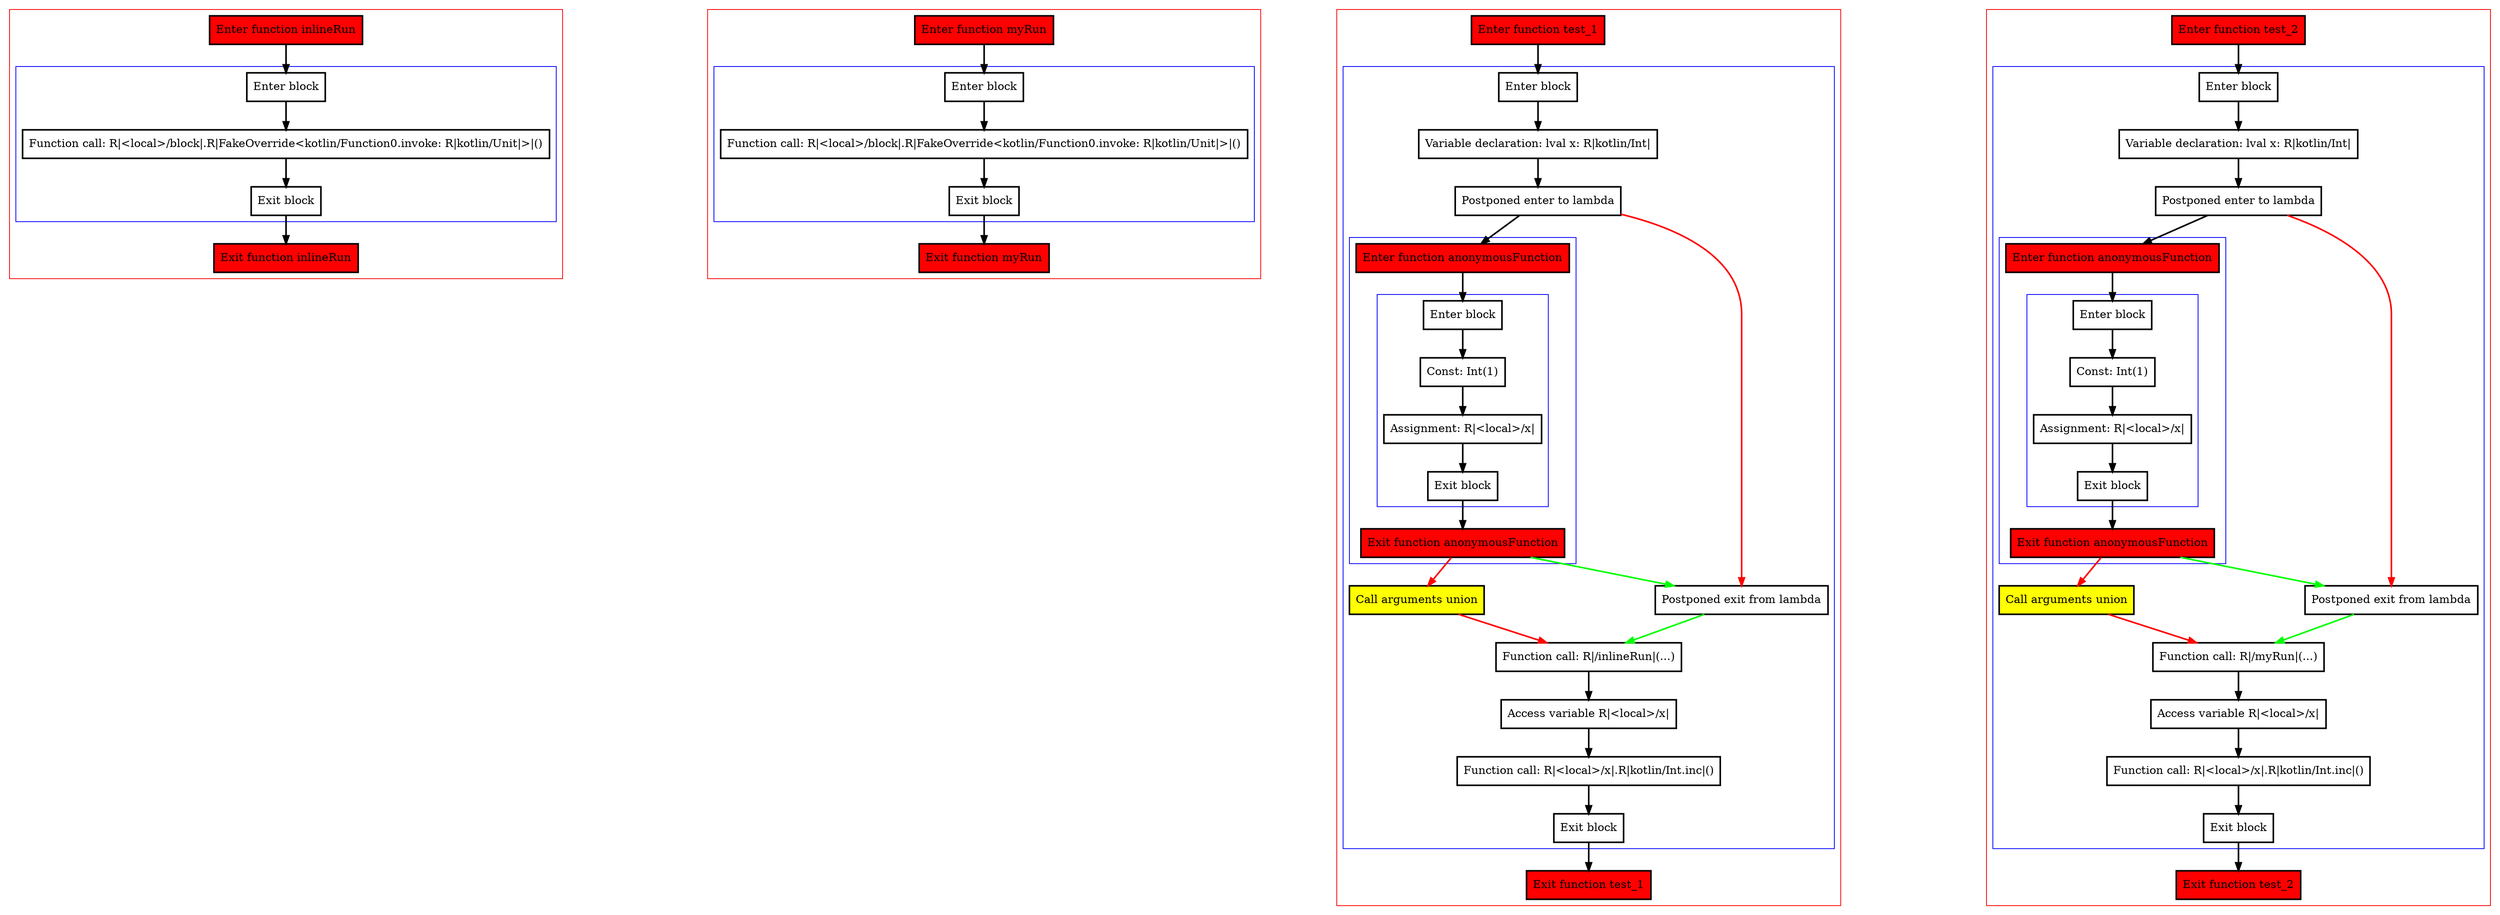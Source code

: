 digraph exactlyOnce_kt {
    graph [nodesep=3]
    node [shape=box penwidth=2]
    edge [penwidth=2]

    subgraph cluster_0 {
        color=red
        0 [label="Enter function inlineRun" style="filled" fillcolor=red];
        subgraph cluster_1 {
            color=blue
            1 [label="Enter block"];
            2 [label="Function call: R|<local>/block|.R|FakeOverride<kotlin/Function0.invoke: R|kotlin/Unit|>|()"];
            3 [label="Exit block"];
        }
        4 [label="Exit function inlineRun" style="filled" fillcolor=red];
    }
    0 -> {1};
    1 -> {2};
    2 -> {3};
    3 -> {4};

    subgraph cluster_2 {
        color=red
        5 [label="Enter function myRun" style="filled" fillcolor=red];
        subgraph cluster_3 {
            color=blue
            6 [label="Enter block"];
            7 [label="Function call: R|<local>/block|.R|FakeOverride<kotlin/Function0.invoke: R|kotlin/Unit|>|()"];
            8 [label="Exit block"];
        }
        9 [label="Exit function myRun" style="filled" fillcolor=red];
    }
    5 -> {6};
    6 -> {7};
    7 -> {8};
    8 -> {9};

    subgraph cluster_4 {
        color=red
        10 [label="Enter function test_1" style="filled" fillcolor=red];
        subgraph cluster_5 {
            color=blue
            11 [label="Enter block"];
            12 [label="Variable declaration: lval x: R|kotlin/Int|"];
            13 [label="Postponed enter to lambda"];
            subgraph cluster_6 {
                color=blue
                21 [label="Enter function anonymousFunction" style="filled" fillcolor=red];
                subgraph cluster_7 {
                    color=blue
                    22 [label="Enter block"];
                    23 [label="Const: Int(1)"];
                    24 [label="Assignment: R|<local>/x|"];
                    25 [label="Exit block"];
                }
                26 [label="Exit function anonymousFunction" style="filled" fillcolor=red];
            }
            14 [label="Call arguments union" style="filled" fillcolor=yellow];
            15 [label="Postponed exit from lambda"];
            16 [label="Function call: R|/inlineRun|(...)"];
            17 [label="Access variable R|<local>/x|"];
            18 [label="Function call: R|<local>/x|.R|kotlin/Int.inc|()"];
            19 [label="Exit block"];
        }
        20 [label="Exit function test_1" style="filled" fillcolor=red];
    }
    10 -> {11};
    11 -> {12};
    12 -> {13};
    13 -> {21};
    13 -> {15} [color=red];
    14 -> {16} [color=red];
    15 -> {16} [color=green];
    16 -> {17};
    17 -> {18};
    18 -> {19};
    19 -> {20};
    21 -> {22};
    22 -> {23};
    23 -> {24};
    24 -> {25};
    25 -> {26};
    26 -> {15} [color=green];
    26 -> {14} [color=red];

    subgraph cluster_8 {
        color=red
        27 [label="Enter function test_2" style="filled" fillcolor=red];
        subgraph cluster_9 {
            color=blue
            28 [label="Enter block"];
            29 [label="Variable declaration: lval x: R|kotlin/Int|"];
            30 [label="Postponed enter to lambda"];
            subgraph cluster_10 {
                color=blue
                38 [label="Enter function anonymousFunction" style="filled" fillcolor=red];
                subgraph cluster_11 {
                    color=blue
                    39 [label="Enter block"];
                    40 [label="Const: Int(1)"];
                    41 [label="Assignment: R|<local>/x|"];
                    42 [label="Exit block"];
                }
                43 [label="Exit function anonymousFunction" style="filled" fillcolor=red];
            }
            31 [label="Call arguments union" style="filled" fillcolor=yellow];
            32 [label="Postponed exit from lambda"];
            33 [label="Function call: R|/myRun|(...)"];
            34 [label="Access variable R|<local>/x|"];
            35 [label="Function call: R|<local>/x|.R|kotlin/Int.inc|()"];
            36 [label="Exit block"];
        }
        37 [label="Exit function test_2" style="filled" fillcolor=red];
    }
    27 -> {28};
    28 -> {29};
    29 -> {30};
    30 -> {38};
    30 -> {32} [color=red];
    31 -> {33} [color=red];
    32 -> {33} [color=green];
    33 -> {34};
    34 -> {35};
    35 -> {36};
    36 -> {37};
    38 -> {39};
    39 -> {40};
    40 -> {41};
    41 -> {42};
    42 -> {43};
    43 -> {32} [color=green];
    43 -> {31} [color=red];

}
